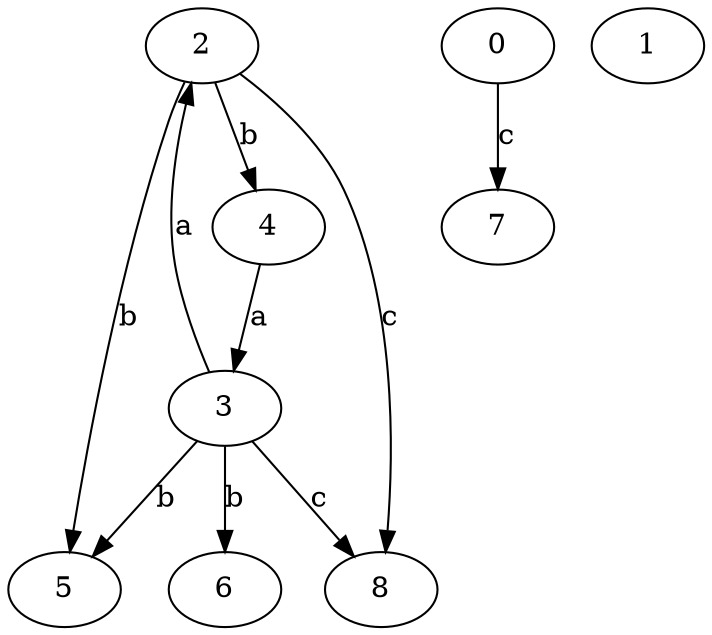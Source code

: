 strict digraph  {
2;
3;
4;
0;
5;
6;
1;
7;
8;
2 -> 4  [label=b];
2 -> 5  [label=b];
2 -> 8  [label=c];
3 -> 2  [label=a];
3 -> 5  [label=b];
3 -> 6  [label=b];
3 -> 8  [label=c];
4 -> 3  [label=a];
0 -> 7  [label=c];
}
